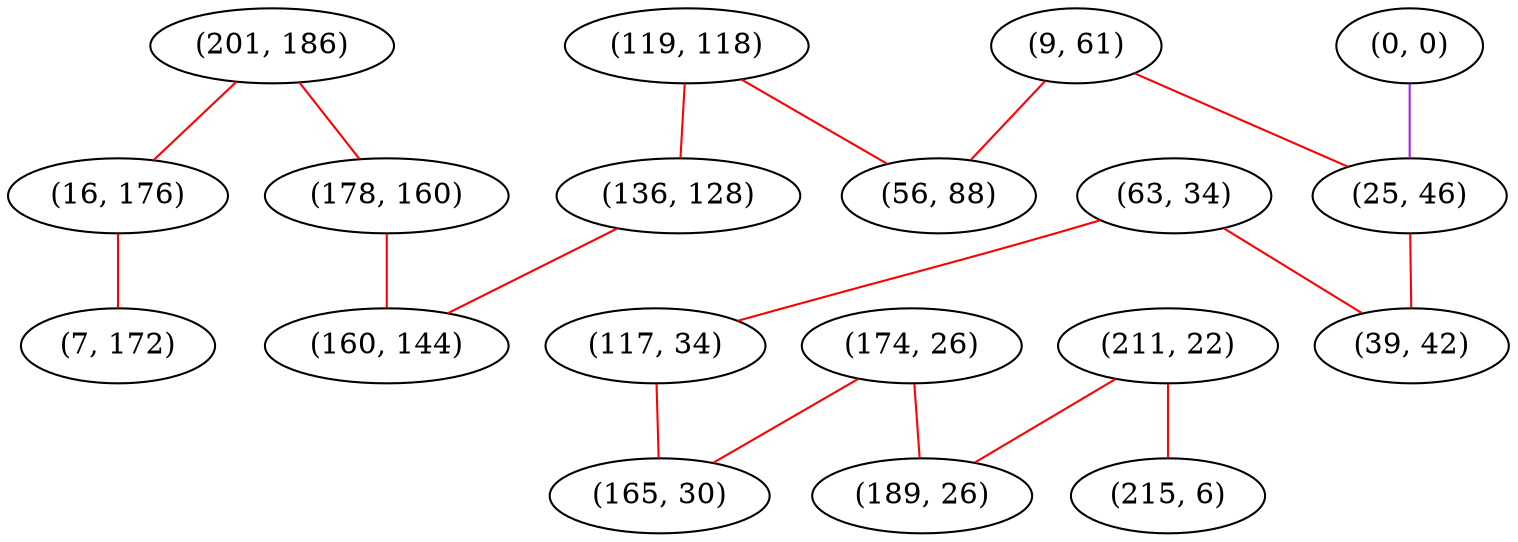 graph "" {
"(201, 186)";
"(178, 160)";
"(16, 176)";
"(63, 34)";
"(7, 172)";
"(119, 118)";
"(136, 128)";
"(117, 34)";
"(174, 26)";
"(0, 0)";
"(165, 30)";
"(9, 61)";
"(211, 22)";
"(160, 144)";
"(25, 46)";
"(39, 42)";
"(56, 88)";
"(215, 6)";
"(189, 26)";
"(201, 186)" -- "(178, 160)"  [color=red, key=0, weight=1];
"(201, 186)" -- "(16, 176)"  [color=red, key=0, weight=1];
"(178, 160)" -- "(160, 144)"  [color=red, key=0, weight=1];
"(16, 176)" -- "(7, 172)"  [color=red, key=0, weight=1];
"(63, 34)" -- "(117, 34)"  [color=red, key=0, weight=1];
"(63, 34)" -- "(39, 42)"  [color=red, key=0, weight=1];
"(119, 118)" -- "(56, 88)"  [color=red, key=0, weight=1];
"(119, 118)" -- "(136, 128)"  [color=red, key=0, weight=1];
"(136, 128)" -- "(160, 144)"  [color=red, key=0, weight=1];
"(117, 34)" -- "(165, 30)"  [color=red, key=0, weight=1];
"(174, 26)" -- "(165, 30)"  [color=red, key=0, weight=1];
"(174, 26)" -- "(189, 26)"  [color=red, key=0, weight=1];
"(0, 0)" -- "(25, 46)"  [color=purple, key=0, weight=4];
"(9, 61)" -- "(56, 88)"  [color=red, key=0, weight=1];
"(9, 61)" -- "(25, 46)"  [color=red, key=0, weight=1];
"(211, 22)" -- "(215, 6)"  [color=red, key=0, weight=1];
"(211, 22)" -- "(189, 26)"  [color=red, key=0, weight=1];
"(25, 46)" -- "(39, 42)"  [color=red, key=0, weight=1];
}
